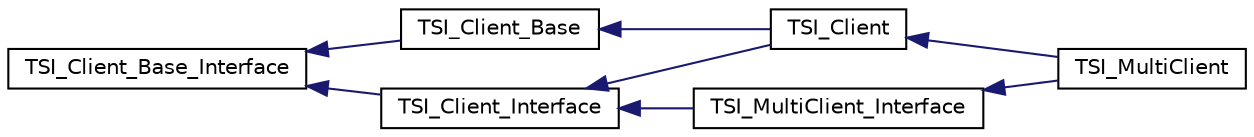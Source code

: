 digraph "Grafische Darstellung der Klassenhierarchie"
{
  edge [fontname="Helvetica",fontsize="10",labelfontname="Helvetica",labelfontsize="10"];
  node [fontname="Helvetica",fontsize="10",shape=record];
  rankdir="LR";
  Node0 [label="TSI_Client_Base_Interface",height=0.2,width=0.4,color="black", fillcolor="white", style="filled",URL="$d0/da6/interface_t_s_i___client_1_1_t_s_i___client___base___interface.html"];
  Node0 -> Node1 [dir="back",color="midnightblue",fontsize="10",style="solid",fontname="Helvetica"];
  Node1 [label="TSI_Client_Base",height=0.2,width=0.4,color="black", fillcolor="white", style="filled",URL="$d1/d39/class_t_s_i___client_1_1_t_s_i___client___base.html"];
  Node1 -> Node5 [dir="back",color="midnightblue",fontsize="10",style="solid",fontname="Helvetica"];
  Node5 [label="TSI_Client",height=0.2,width=0.4,color="black", fillcolor="white", style="filled",URL="$d2/d1e/class_t_s_i___client_1_1_t_s_i___client.html"];
  Node5 -> Node8 [dir="back",color="midnightblue",fontsize="10",style="solid",fontname="Helvetica"];
  Node8 [label="TSI_MultiClient",height=0.2,width=0.4,color="black", fillcolor="white", style="filled",URL="$d3/df8/class_t_s_i___multi_client_1_1_t_s_i___multi_client.html"];
  Node0 -> Node4 [dir="back",color="midnightblue",fontsize="10",style="solid",fontname="Helvetica"];
  Node4 [label="TSI_Client_Interface",height=0.2,width=0.4,color="black", fillcolor="white", style="filled",URL="$d2/d55/interface_t_s_i___client_1_1_t_s_i___client___interface.html"];
  Node4 -> Node5 [dir="back",color="midnightblue",fontsize="10",style="solid",fontname="Helvetica"];
  Node4 -> Node7 [dir="back",color="midnightblue",fontsize="10",style="solid",fontname="Helvetica"];
  Node7 [label="TSI_MultiClient_Interface",height=0.2,width=0.4,color="black", fillcolor="white", style="filled",URL="$d5/d03/interface_t_s_i___multi_client_1_1_t_s_i___multi_client___interface.html"];
  Node7 -> Node8 [dir="back",color="midnightblue",fontsize="10",style="solid",fontname="Helvetica"];
}
